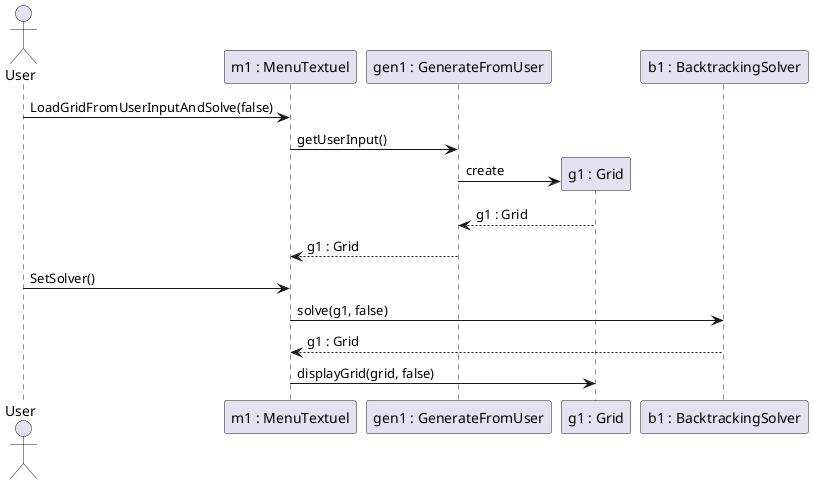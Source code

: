 @startuml
actor User

User->"m1 : MenuTextuel" : LoadGridFromUserInputAndSolve(false)



"m1 : MenuTextuel"->"gen1 : GenerateFromUser" : getUserInput()
"gen1 : GenerateFromUser" -> "g1 : Grid" ** : create
"gen1 : GenerateFromUser"<--"g1 : Grid" : g1 : Grid
"gen1 : GenerateFromUser"-->"m1 : MenuTextuel" : g1 : Grid

"User"->"m1 : MenuTextuel" : SetSolver()


"m1 : MenuTextuel"->"b1 : BacktrackingSolver" : solve(g1, false)

"m1 : MenuTextuel"<--"b1 : BacktrackingSolver" : g1 : Grid
"m1 : MenuTextuel"->"g1 : Grid" : displayGrid(grid, false)

@enduml
